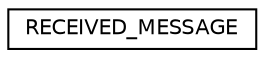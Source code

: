 digraph "Graphical Class Hierarchy"
{
  edge [fontname="Helvetica",fontsize="10",labelfontname="Helvetica",labelfontsize="10"];
  node [fontname="Helvetica",fontsize="10",shape=record];
  rankdir="LR";
  Node1 [label="RECEIVED_MESSAGE",height=0.2,width=0.4,color="black", fillcolor="white", style="filled",URL="$struct_r_e_c_e_i_v_e_d___m_e_s_s_a_g_e.html"];
}
